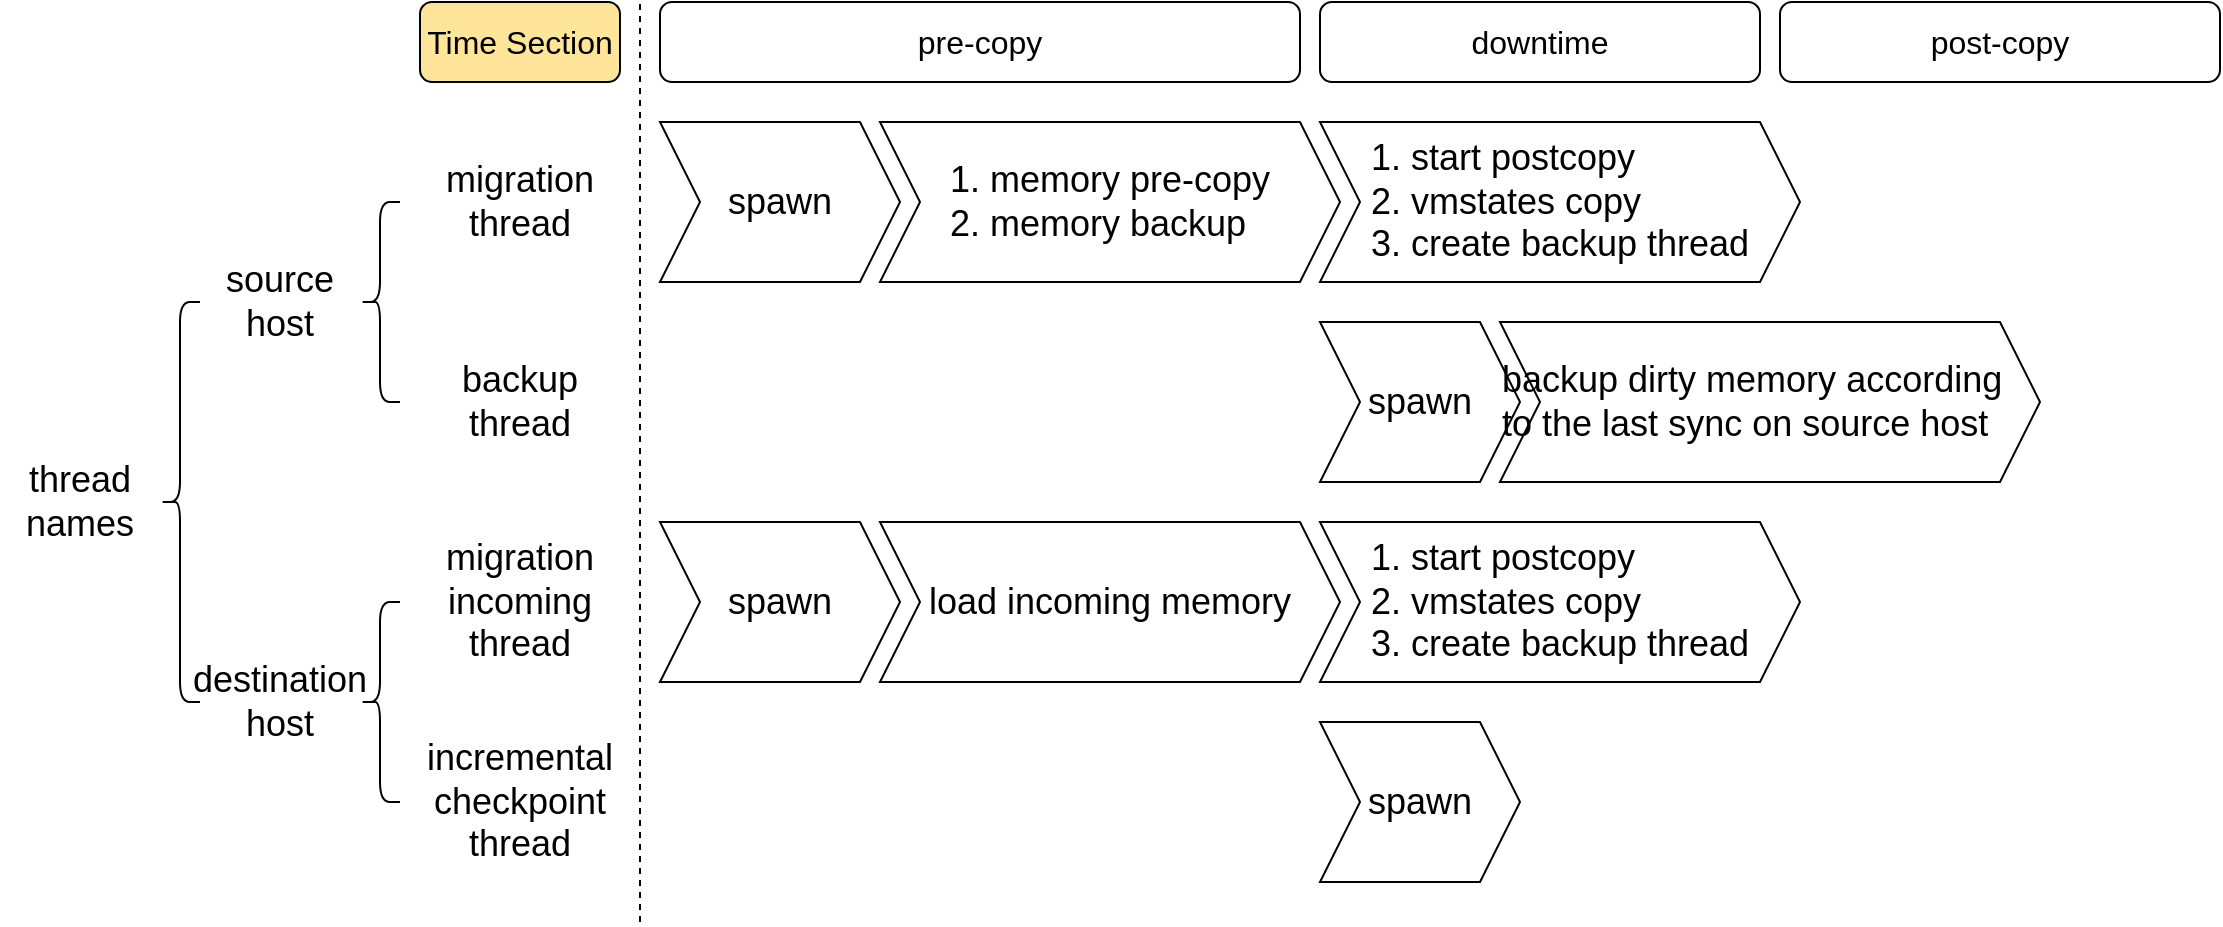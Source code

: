 <mxfile version="21.3.7" type="github">
  <diagram name="第 1 页" id="M2nebdxIByR3aajpJkj1">
    <mxGraphModel dx="1566" dy="470" grid="1" gridSize="10" guides="1" tooltips="1" connect="1" arrows="1" fold="1" page="1" pageScale="1" pageWidth="827" pageHeight="1169" math="0" shadow="0">
      <root>
        <mxCell id="0" />
        <mxCell id="1" parent="0" />
        <mxCell id="LrE-v7Y--Oum1L01Bre4-1" value="&lt;font style=&quot;font-size: 18px;&quot;&gt;spawn&lt;/font&gt;" style="shape=step;perimeter=stepPerimeter;whiteSpace=wrap;html=1;fixedSize=1;" vertex="1" parent="1">
          <mxGeometry x="130" y="360" width="120" height="80" as="geometry" />
        </mxCell>
        <mxCell id="LrE-v7Y--Oum1L01Bre4-2" value="&lt;font style=&quot;font-size: 18px;&quot;&gt;migration thread&lt;/font&gt;" style="text;html=1;strokeColor=none;fillColor=none;align=center;verticalAlign=middle;whiteSpace=wrap;rounded=0;" vertex="1" parent="1">
          <mxGeometry x="20" y="380" width="80" height="40" as="geometry" />
        </mxCell>
        <mxCell id="LrE-v7Y--Oum1L01Bre4-4" value="&lt;font size=&quot;3&quot;&gt;pre-copy&lt;/font&gt;" style="rounded=1;whiteSpace=wrap;html=1;" vertex="1" parent="1">
          <mxGeometry x="130" y="300" width="320" height="40" as="geometry" />
        </mxCell>
        <mxCell id="LrE-v7Y--Oum1L01Bre4-5" value="&lt;font style=&quot;font-size: 18px;&quot;&gt;thread&lt;br&gt;names&lt;/font&gt;" style="text;html=1;strokeColor=none;fillColor=none;align=center;verticalAlign=middle;whiteSpace=wrap;rounded=0;" vertex="1" parent="1">
          <mxGeometry x="-200" y="530" width="80" height="40" as="geometry" />
        </mxCell>
        <mxCell id="LrE-v7Y--Oum1L01Bre4-7" value="&lt;font size=&quot;3&quot;&gt;Time Section&lt;/font&gt;" style="rounded=1;whiteSpace=wrap;html=1;fillColor=#FFE599;" vertex="1" parent="1">
          <mxGeometry x="10" y="300" width="100" height="40" as="geometry" />
        </mxCell>
        <mxCell id="LrE-v7Y--Oum1L01Bre4-8" value="&lt;font style=&quot;font-size: 18px;&quot;&gt;backup thread&lt;/font&gt;" style="text;html=1;strokeColor=none;fillColor=none;align=center;verticalAlign=middle;whiteSpace=wrap;rounded=0;" vertex="1" parent="1">
          <mxGeometry x="20" y="480" width="80" height="40" as="geometry" />
        </mxCell>
        <mxCell id="LrE-v7Y--Oum1L01Bre4-10" value="&lt;font style=&quot;font-size: 18px;&quot;&gt;spawn&lt;/font&gt;" style="shape=step;perimeter=stepPerimeter;whiteSpace=wrap;html=1;fixedSize=1;" vertex="1" parent="1">
          <mxGeometry x="130" y="560" width="120" height="80" as="geometry" />
        </mxCell>
        <mxCell id="LrE-v7Y--Oum1L01Bre4-12" value="&lt;font style=&quot;font-size: 18px;&quot;&gt;migration incoming thread&lt;/font&gt;" style="text;html=1;strokeColor=none;fillColor=none;align=center;verticalAlign=middle;whiteSpace=wrap;rounded=0;" vertex="1" parent="1">
          <mxGeometry x="20" y="580" width="80" height="40" as="geometry" />
        </mxCell>
        <mxCell id="LrE-v7Y--Oum1L01Bre4-13" value="&lt;font style=&quot;font-size: 18px;&quot;&gt;incremental checkpoint thread&lt;/font&gt;" style="text;html=1;strokeColor=none;fillColor=none;align=center;verticalAlign=middle;whiteSpace=wrap;rounded=0;" vertex="1" parent="1">
          <mxGeometry x="20" y="680" width="80" height="40" as="geometry" />
        </mxCell>
        <mxCell id="LrE-v7Y--Oum1L01Bre4-14" value="" style="shape=curlyBracket;whiteSpace=wrap;html=1;rounded=1;labelPosition=left;verticalLabelPosition=middle;align=right;verticalAlign=middle;" vertex="1" parent="1">
          <mxGeometry x="-120" y="450" width="20" height="200" as="geometry" />
        </mxCell>
        <mxCell id="LrE-v7Y--Oum1L01Bre4-16" value="&lt;span style=&quot;font-size: 18px;&quot;&gt;source host&lt;/span&gt;" style="text;html=1;strokeColor=none;fillColor=none;align=center;verticalAlign=middle;whiteSpace=wrap;rounded=0;" vertex="1" parent="1">
          <mxGeometry x="-100" y="430" width="80" height="40" as="geometry" />
        </mxCell>
        <mxCell id="LrE-v7Y--Oum1L01Bre4-17" value="" style="shape=curlyBracket;whiteSpace=wrap;html=1;rounded=1;labelPosition=left;verticalLabelPosition=middle;align=right;verticalAlign=middle;" vertex="1" parent="1">
          <mxGeometry x="-20" y="400" width="20" height="100" as="geometry" />
        </mxCell>
        <mxCell id="LrE-v7Y--Oum1L01Bre4-18" value="&lt;span style=&quot;font-size: 18px;&quot;&gt;destination host&lt;/span&gt;" style="text;html=1;strokeColor=none;fillColor=none;align=center;verticalAlign=middle;whiteSpace=wrap;rounded=0;" vertex="1" parent="1">
          <mxGeometry x="-100" y="630" width="80" height="40" as="geometry" />
        </mxCell>
        <mxCell id="LrE-v7Y--Oum1L01Bre4-19" value="" style="shape=curlyBracket;whiteSpace=wrap;html=1;rounded=1;labelPosition=left;verticalLabelPosition=middle;align=right;verticalAlign=middle;" vertex="1" parent="1">
          <mxGeometry x="-20" y="600" width="20" height="100" as="geometry" />
        </mxCell>
        <mxCell id="LrE-v7Y--Oum1L01Bre4-20" value="" style="endArrow=none;dashed=1;html=1;rounded=0;" edge="1" parent="1">
          <mxGeometry width="50" height="50" relative="1" as="geometry">
            <mxPoint x="120" y="760" as="sourcePoint" />
            <mxPoint x="120" y="300" as="targetPoint" />
          </mxGeometry>
        </mxCell>
        <mxCell id="LrE-v7Y--Oum1L01Bre4-22" value="&lt;div style=&quot;text-align: left;&quot;&gt;&lt;span style=&quot;font-size: 18px; background-color: initial;&quot;&gt;1. memory pre-copy&lt;/span&gt;&lt;/div&gt;&lt;font style=&quot;font-size: 18px;&quot;&gt;&lt;div style=&quot;text-align: left;&quot;&gt;&lt;span style=&quot;background-color: initial;&quot;&gt;2. memory backup&lt;/span&gt;&lt;/div&gt;&lt;/font&gt;" style="shape=step;perimeter=stepPerimeter;whiteSpace=wrap;html=1;fixedSize=1;" vertex="1" parent="1">
          <mxGeometry x="240" y="360" width="230" height="80" as="geometry" />
        </mxCell>
        <mxCell id="LrE-v7Y--Oum1L01Bre4-23" value="&lt;font size=&quot;3&quot;&gt;downtime&lt;/font&gt;" style="rounded=1;whiteSpace=wrap;html=1;" vertex="1" parent="1">
          <mxGeometry x="460" y="300" width="220" height="40" as="geometry" />
        </mxCell>
        <mxCell id="LrE-v7Y--Oum1L01Bre4-25" value="&lt;font style=&quot;font-size: 18px;&quot;&gt;spawn&lt;/font&gt;" style="shape=step;perimeter=stepPerimeter;whiteSpace=wrap;html=1;fixedSize=1;" vertex="1" parent="1">
          <mxGeometry x="460" y="460" width="100" height="80" as="geometry" />
        </mxCell>
        <mxCell id="LrE-v7Y--Oum1L01Bre4-26" value="&lt;font style=&quot;font-size: 18px;&quot;&gt;spawn&lt;/font&gt;" style="shape=step;perimeter=stepPerimeter;whiteSpace=wrap;html=1;fixedSize=1;" vertex="1" parent="1">
          <mxGeometry x="460" y="660" width="100" height="80" as="geometry" />
        </mxCell>
        <mxCell id="LrE-v7Y--Oum1L01Bre4-27" value="&lt;div style=&quot;text-align: left;&quot;&gt;&lt;span style=&quot;font-size: 18px; background-color: initial;&quot;&gt;1. start postcopy&lt;/span&gt;&lt;/div&gt;&lt;div style=&quot;text-align: left;&quot;&gt;&lt;span style=&quot;font-size: 18px; background-color: initial;&quot;&gt;2. vmstates copy&lt;/span&gt;&lt;/div&gt;&lt;font style=&quot;font-size: 18px;&quot;&gt;&lt;div style=&quot;text-align: left;&quot;&gt;&lt;span style=&quot;background-color: initial;&quot;&gt;3. create backup thread&lt;/span&gt;&lt;/div&gt;&lt;/font&gt;" style="shape=step;perimeter=stepPerimeter;whiteSpace=wrap;html=1;fixedSize=1;" vertex="1" parent="1">
          <mxGeometry x="460" y="360" width="240" height="80" as="geometry" />
        </mxCell>
        <mxCell id="LrE-v7Y--Oum1L01Bre4-28" value="&lt;div style=&quot;text-align: left;&quot;&gt;&lt;span style=&quot;font-size: 18px;&quot;&gt;load incoming memory&lt;/span&gt;&lt;/div&gt;" style="shape=step;perimeter=stepPerimeter;whiteSpace=wrap;html=1;fixedSize=1;" vertex="1" parent="1">
          <mxGeometry x="240" y="560" width="230" height="80" as="geometry" />
        </mxCell>
        <mxCell id="LrE-v7Y--Oum1L01Bre4-29" value="&lt;font size=&quot;3&quot;&gt;post-copy&lt;/font&gt;" style="rounded=1;whiteSpace=wrap;html=1;" vertex="1" parent="1">
          <mxGeometry x="690" y="300" width="220" height="40" as="geometry" />
        </mxCell>
        <mxCell id="LrE-v7Y--Oum1L01Bre4-30" value="&lt;div style=&quot;text-align: left;&quot;&gt;&lt;span style=&quot;font-size: 18px;&quot;&gt;backup dirty memory&amp;nbsp;&lt;/span&gt;&lt;span style=&quot;font-size: 18px; background-color: initial;&quot;&gt;according to the last&amp;nbsp;&lt;/span&gt;&lt;span style=&quot;background-color: initial; font-size: 18px;&quot;&gt;sync&amp;nbsp;&lt;/span&gt;&lt;span style=&quot;background-color: initial; font-size: 18px;&quot;&gt;on source host&amp;nbsp;&lt;/span&gt;&lt;/div&gt;" style="shape=step;perimeter=stepPerimeter;whiteSpace=wrap;html=1;fixedSize=1;" vertex="1" parent="1">
          <mxGeometry x="550" y="460" width="270" height="80" as="geometry" />
        </mxCell>
        <mxCell id="LrE-v7Y--Oum1L01Bre4-31" value="&lt;div style=&quot;text-align: left;&quot;&gt;&lt;span style=&quot;font-size: 18px; background-color: initial;&quot;&gt;1. start postcopy&lt;/span&gt;&lt;/div&gt;&lt;div style=&quot;text-align: left;&quot;&gt;&lt;span style=&quot;font-size: 18px; background-color: initial;&quot;&gt;2. vmstates copy&lt;/span&gt;&lt;/div&gt;&lt;font style=&quot;font-size: 18px;&quot;&gt;&lt;div style=&quot;text-align: left;&quot;&gt;&lt;span style=&quot;background-color: initial;&quot;&gt;3. create backup thread&lt;/span&gt;&lt;/div&gt;&lt;/font&gt;" style="shape=step;perimeter=stepPerimeter;whiteSpace=wrap;html=1;fixedSize=1;" vertex="1" parent="1">
          <mxGeometry x="460" y="560" width="240" height="80" as="geometry" />
        </mxCell>
      </root>
    </mxGraphModel>
  </diagram>
</mxfile>
